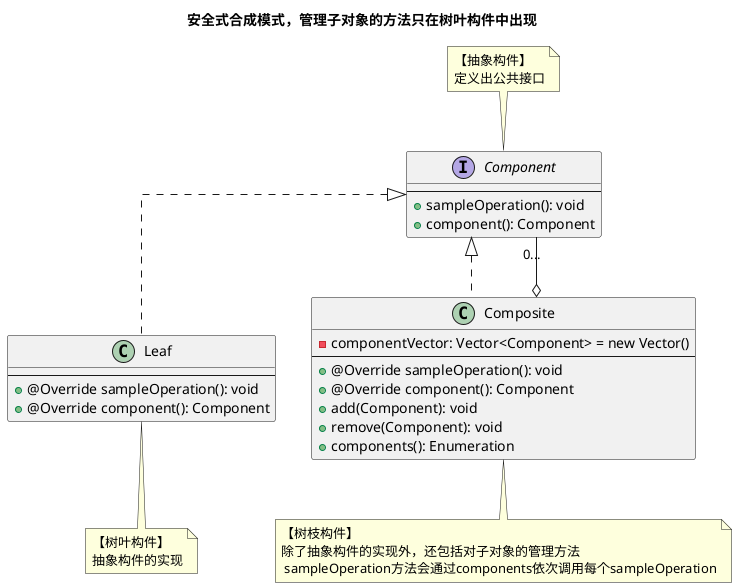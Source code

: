 @startuml
skinparam linetype ortho

title 安全式合成模式，管理子对象的方法只在树叶构件中出现

interface Component {
    --
    + sampleOperation(): void
    + component(): Component
}
note top of Component: 【抽象构件】\n定义出公共接口

class Leaf {
    --
    + @Override sampleOperation(): void
    + @Override component(): Component
}
Component <|.. Leaf
note bottom of Leaf: 【树叶构件】\n抽象构件的实现

class Composite {
    - componentVector: Vector<Component> = new Vector()
    --
    + @Override sampleOperation(): void
    + @Override component(): Component
    + add(Component): void
    + remove(Component): void
    + components(): Enumeration
}
Component <|.. Composite
Component "0..." --o Composite
note bottom of Composite: 【树枝构件】\n除了抽象构件的实现外，还包括对子对象的管理方法\n sampleOperation方法会通过components依次调用每个sampleOperation
@enduml

@startuml
skinparam linetype ortho

title 透明式合成模式，管理子对象的方法出现在构件中

interface Component {
    --
    + sampleOperation(): void
    + add(Component): void
    + remove(Component): void
    + elements(): Enumeration
    + component(): Component
}
note top of Component: 【抽象构件】\n定义出公共接口

class Leaf {
    --
    + @Override sampleOperation(): void
    + @Override add(Component): void
    + @Override remove(Component): void
    + @Override elements(): Enumeration
    + @Override component(): Component
}
Component <|.. Leaf
note bottom of Leaf: 【树叶构件】\n对子对象的管理方法只能空实现

class Composite {
    - componentVector: Vector<Composite> = new Vector()
    --
    + @Override sampleOperation(): void
    + @Override add(Component): void
    + @Override remove(Component): void
    + @Override components(): Enumeration
    + @Override component(): Component
}
Component <|.. Composite
Component "0..." --o Composite
note bottom of Composite: 【树枝构件】\n实现所有方法
@enduml